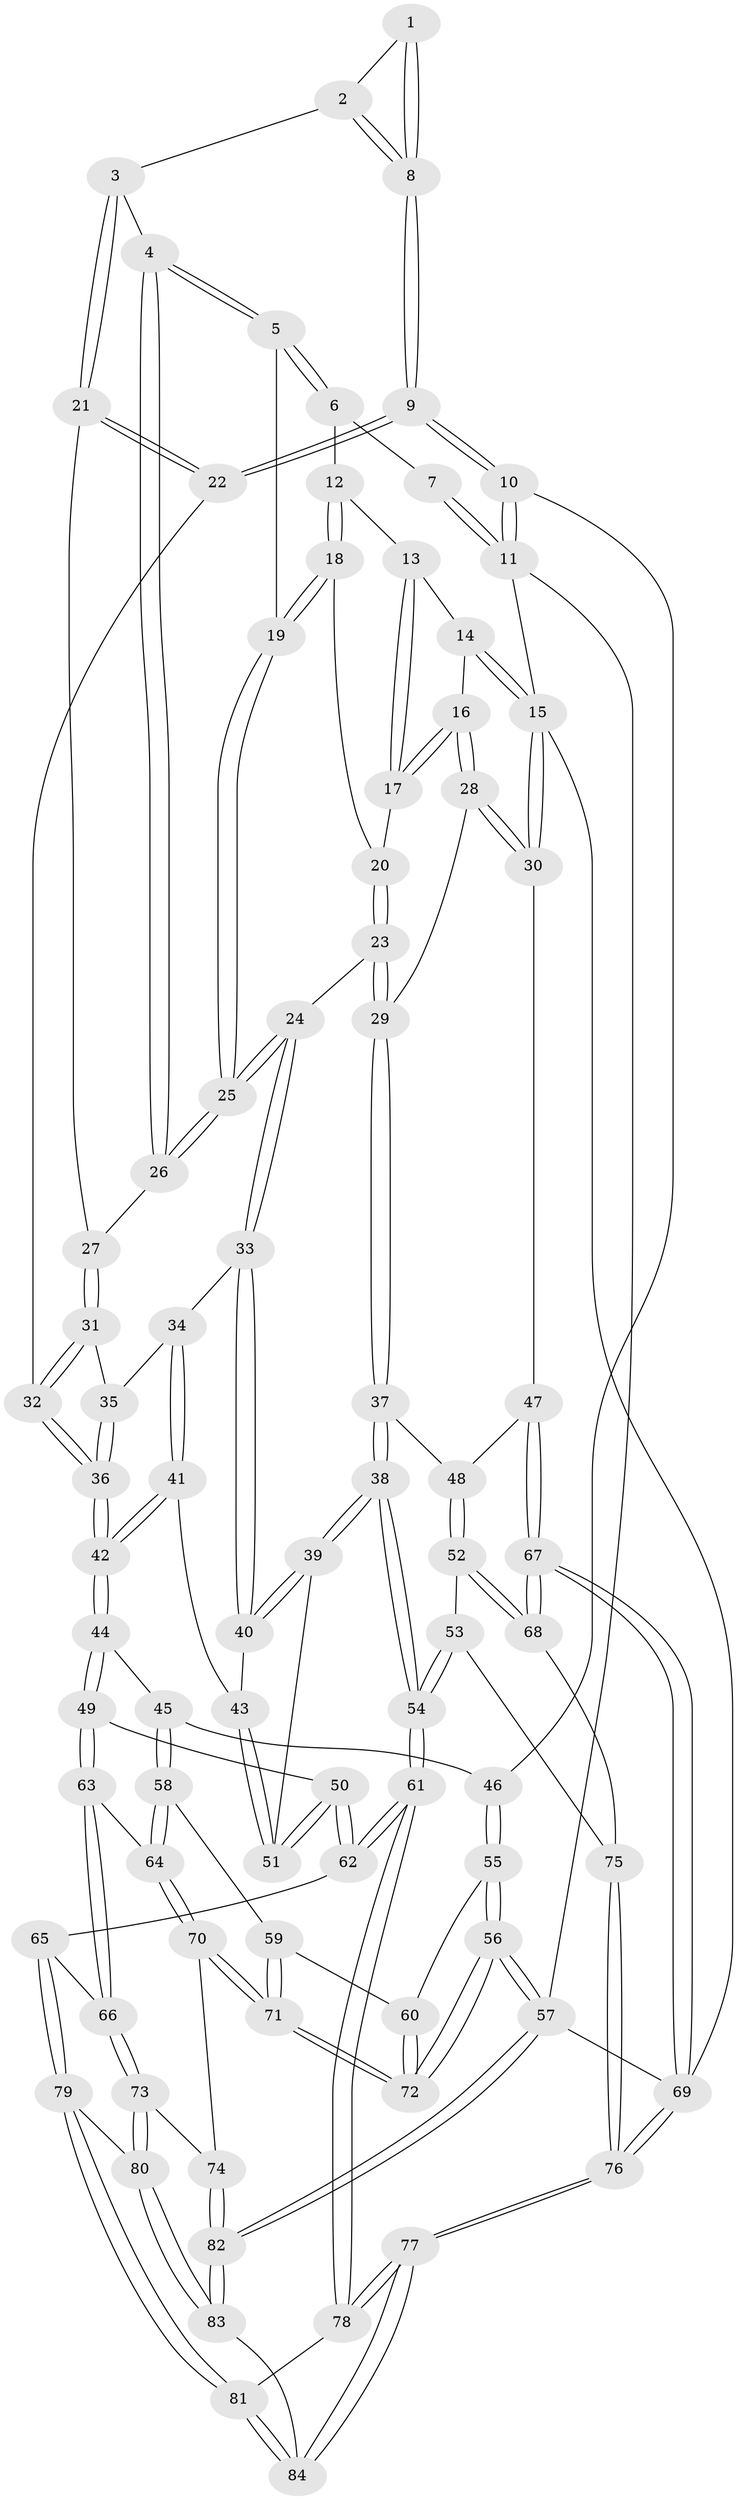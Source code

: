 // Generated by graph-tools (version 1.1) at 2025/11/02/27/25 16:11:52]
// undirected, 84 vertices, 207 edges
graph export_dot {
graph [start="1"]
  node [color=gray90,style=filled];
  1 [pos="+0.1386906042249851+0"];
  2 [pos="+0.17526260575385116+0.07419669286576754"];
  3 [pos="+0.18084601553828455+0.0766367780247256"];
  4 [pos="+0.34813989887343927+0.09865298103869045"];
  5 [pos="+0.3827535838111777+0.02893196584260941"];
  6 [pos="+0.4385790934270577+0"];
  7 [pos="+0.12239665633884961+0"];
  8 [pos="+0+0.2230817990294344"];
  9 [pos="+0+0.24054755052416807"];
  10 [pos="+0+0.26003681393925016"];
  11 [pos="+0+0"];
  12 [pos="+0.6099017880127616+0"];
  13 [pos="+0.6150060114640713+0"];
  14 [pos="+0.7619105988260501+0"];
  15 [pos="+1+0"];
  16 [pos="+0.8391102692302935+0.15363809159976718"];
  17 [pos="+0.8101442575541189+0.1405992419314802"];
  18 [pos="+0.6195504582197489+0.06946418403473628"];
  19 [pos="+0.5772814666437845+0.13286193710270727"];
  20 [pos="+0.7324794707623022+0.1302978195742161"];
  21 [pos="+0.2149620147232837+0.21911511528350144"];
  22 [pos="+0.14233522550680303+0.30227593071428255"];
  23 [pos="+0.5957794989509875+0.2983370081661156"];
  24 [pos="+0.5928117720568554+0.29812027741237856"];
  25 [pos="+0.5591948005160434+0.19810666682939712"];
  26 [pos="+0.3592907054612467+0.15374841392842167"];
  27 [pos="+0.3519850894888123+0.17602806270963767"];
  28 [pos="+0.9070341390838598+0.2044183600034942"];
  29 [pos="+0.7437771627560046+0.3363299997704093"];
  30 [pos="+1+0.19156912431520773"];
  31 [pos="+0.35629602530132953+0.2417221514095704"];
  32 [pos="+0.19696329140119959+0.35235447501360345"];
  33 [pos="+0.5637963494685588+0.32647377230201324"];
  34 [pos="+0.509922689916686+0.3433997855758747"];
  35 [pos="+0.3942680355204843+0.30184526948802587"];
  36 [pos="+0.26282950469202626+0.4999837610389356"];
  37 [pos="+0.7695759304256145+0.4813589878585607"];
  38 [pos="+0.6467832496052287+0.576910418555942"];
  39 [pos="+0.6112903200312912+0.5514715038756464"];
  40 [pos="+0.5990249848051472+0.5221710820935336"];
  41 [pos="+0.4884138133940259+0.3798833615790074"];
  42 [pos="+0.2636046800022057+0.5066492595351375"];
  43 [pos="+0.47919486806560163+0.46159791308111436"];
  44 [pos="+0.2603968453444059+0.5451057170541284"];
  45 [pos="+0.084838238734668+0.5206627869046113"];
  46 [pos="+0+0.40748312200950365"];
  47 [pos="+1+0.5349316129282201"];
  48 [pos="+0.9013520672638082+0.5355986085319194"];
  49 [pos="+0.2669101840652995+0.558992878190234"];
  50 [pos="+0.39238274133392415+0.5752344986690909"];
  51 [pos="+0.40396503934657724+0.569888182167011"];
  52 [pos="+0.7558883394226079+0.7386783408779953"];
  53 [pos="+0.72713371511939+0.7478157064393874"];
  54 [pos="+0.6553832782279632+0.7515401690453013"];
  55 [pos="+0+0.6684886934715328"];
  56 [pos="+0+1"];
  57 [pos="+0+1"];
  58 [pos="+0.01992609528810868+0.6930617860127481"];
  59 [pos="+0.0013218169428284774+0.6958190985020876"];
  60 [pos="+0+0.6959965970059265"];
  61 [pos="+0.6262325420364132+0.783352141604665"];
  62 [pos="+0.5434132008804888+0.7775792010923446"];
  63 [pos="+0.260598773302824+0.5827069921667333"];
  64 [pos="+0.126305787207221+0.7080451727568714"];
  65 [pos="+0.4763775903507821+0.8054636633178861"];
  66 [pos="+0.298871868699079+0.7093949594890636"];
  67 [pos="+1+0.7503023856908718"];
  68 [pos="+0.9888601595659532+0.7657721928698716"];
  69 [pos="+1+1"];
  70 [pos="+0.13995162308166917+0.8640997348116708"];
  71 [pos="+0.08611727425858845+0.8870651918431471"];
  72 [pos="+0.05489005995852314+0.9050694241185362"];
  73 [pos="+0.26750155975261847+0.8458058347896327"];
  74 [pos="+0.14855534939839526+0.8668088167510046"];
  75 [pos="+0.8417884226121548+0.8743123830160315"];
  76 [pos="+0.8470794544410369+1"];
  77 [pos="+0.8148744348538798+1"];
  78 [pos="+0.6309195522763188+0.8130992116746659"];
  79 [pos="+0.4095622250378864+0.878272305330169"];
  80 [pos="+0.3496600978905872+0.9099115375207794"];
  81 [pos="+0.4977496130164282+0.9813802601205497"];
  82 [pos="+0.30515351338787505+1"];
  83 [pos="+0.3061780996182285+1"];
  84 [pos="+0.49240302789713913+1"];
  1 -- 2;
  1 -- 8;
  1 -- 8;
  2 -- 3;
  2 -- 8;
  2 -- 8;
  3 -- 4;
  3 -- 21;
  3 -- 21;
  4 -- 5;
  4 -- 5;
  4 -- 26;
  4 -- 26;
  5 -- 6;
  5 -- 6;
  5 -- 19;
  6 -- 7;
  6 -- 12;
  7 -- 11;
  7 -- 11;
  8 -- 9;
  8 -- 9;
  9 -- 10;
  9 -- 10;
  9 -- 22;
  9 -- 22;
  10 -- 11;
  10 -- 11;
  10 -- 46;
  11 -- 15;
  11 -- 57;
  12 -- 13;
  12 -- 18;
  12 -- 18;
  13 -- 14;
  13 -- 17;
  13 -- 17;
  14 -- 15;
  14 -- 15;
  14 -- 16;
  15 -- 30;
  15 -- 30;
  15 -- 69;
  16 -- 17;
  16 -- 17;
  16 -- 28;
  16 -- 28;
  17 -- 20;
  18 -- 19;
  18 -- 19;
  18 -- 20;
  19 -- 25;
  19 -- 25;
  20 -- 23;
  20 -- 23;
  21 -- 22;
  21 -- 22;
  21 -- 27;
  22 -- 32;
  23 -- 24;
  23 -- 29;
  23 -- 29;
  24 -- 25;
  24 -- 25;
  24 -- 33;
  24 -- 33;
  25 -- 26;
  25 -- 26;
  26 -- 27;
  27 -- 31;
  27 -- 31;
  28 -- 29;
  28 -- 30;
  28 -- 30;
  29 -- 37;
  29 -- 37;
  30 -- 47;
  31 -- 32;
  31 -- 32;
  31 -- 35;
  32 -- 36;
  32 -- 36;
  33 -- 34;
  33 -- 40;
  33 -- 40;
  34 -- 35;
  34 -- 41;
  34 -- 41;
  35 -- 36;
  35 -- 36;
  36 -- 42;
  36 -- 42;
  37 -- 38;
  37 -- 38;
  37 -- 48;
  38 -- 39;
  38 -- 39;
  38 -- 54;
  38 -- 54;
  39 -- 40;
  39 -- 40;
  39 -- 51;
  40 -- 43;
  41 -- 42;
  41 -- 42;
  41 -- 43;
  42 -- 44;
  42 -- 44;
  43 -- 51;
  43 -- 51;
  44 -- 45;
  44 -- 49;
  44 -- 49;
  45 -- 46;
  45 -- 58;
  45 -- 58;
  46 -- 55;
  46 -- 55;
  47 -- 48;
  47 -- 67;
  47 -- 67;
  48 -- 52;
  48 -- 52;
  49 -- 50;
  49 -- 63;
  49 -- 63;
  50 -- 51;
  50 -- 51;
  50 -- 62;
  50 -- 62;
  52 -- 53;
  52 -- 68;
  52 -- 68;
  53 -- 54;
  53 -- 54;
  53 -- 75;
  54 -- 61;
  54 -- 61;
  55 -- 56;
  55 -- 56;
  55 -- 60;
  56 -- 57;
  56 -- 57;
  56 -- 72;
  56 -- 72;
  57 -- 82;
  57 -- 82;
  57 -- 69;
  58 -- 59;
  58 -- 64;
  58 -- 64;
  59 -- 60;
  59 -- 71;
  59 -- 71;
  60 -- 72;
  60 -- 72;
  61 -- 62;
  61 -- 62;
  61 -- 78;
  61 -- 78;
  62 -- 65;
  63 -- 64;
  63 -- 66;
  63 -- 66;
  64 -- 70;
  64 -- 70;
  65 -- 66;
  65 -- 79;
  65 -- 79;
  66 -- 73;
  66 -- 73;
  67 -- 68;
  67 -- 68;
  67 -- 69;
  67 -- 69;
  68 -- 75;
  69 -- 76;
  69 -- 76;
  70 -- 71;
  70 -- 71;
  70 -- 74;
  71 -- 72;
  71 -- 72;
  73 -- 74;
  73 -- 80;
  73 -- 80;
  74 -- 82;
  74 -- 82;
  75 -- 76;
  75 -- 76;
  76 -- 77;
  76 -- 77;
  77 -- 78;
  77 -- 78;
  77 -- 84;
  77 -- 84;
  78 -- 81;
  79 -- 80;
  79 -- 81;
  79 -- 81;
  80 -- 83;
  80 -- 83;
  81 -- 84;
  81 -- 84;
  82 -- 83;
  82 -- 83;
  83 -- 84;
}
